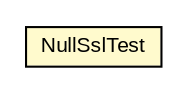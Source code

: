 #!/usr/local/bin/dot
#
# Class diagram 
# Generated by UMLGraph version R5_6-24-gf6e263 (http://www.umlgraph.org/)
#

digraph G {
	edge [fontname="arial",fontsize=10,labelfontname="arial",labelfontsize=10];
	node [fontname="arial",fontsize=10,shape=plaintext];
	nodesep=0.25;
	ranksep=0.5;
	// net.trajano.commons.testing.test.NullSslTest
	c37 [label=<<table title="net.trajano.commons.testing.test.NullSslTest" border="0" cellborder="1" cellspacing="0" cellpadding="2" port="p" bgcolor="lemonChiffon" href="./NullSslTest.html">
		<tr><td><table border="0" cellspacing="0" cellpadding="1">
<tr><td align="center" balign="center"> NullSslTest </td></tr>
		</table></td></tr>
		</table>>, URL="./NullSslTest.html", fontname="arial", fontcolor="black", fontsize=10.0];
}

